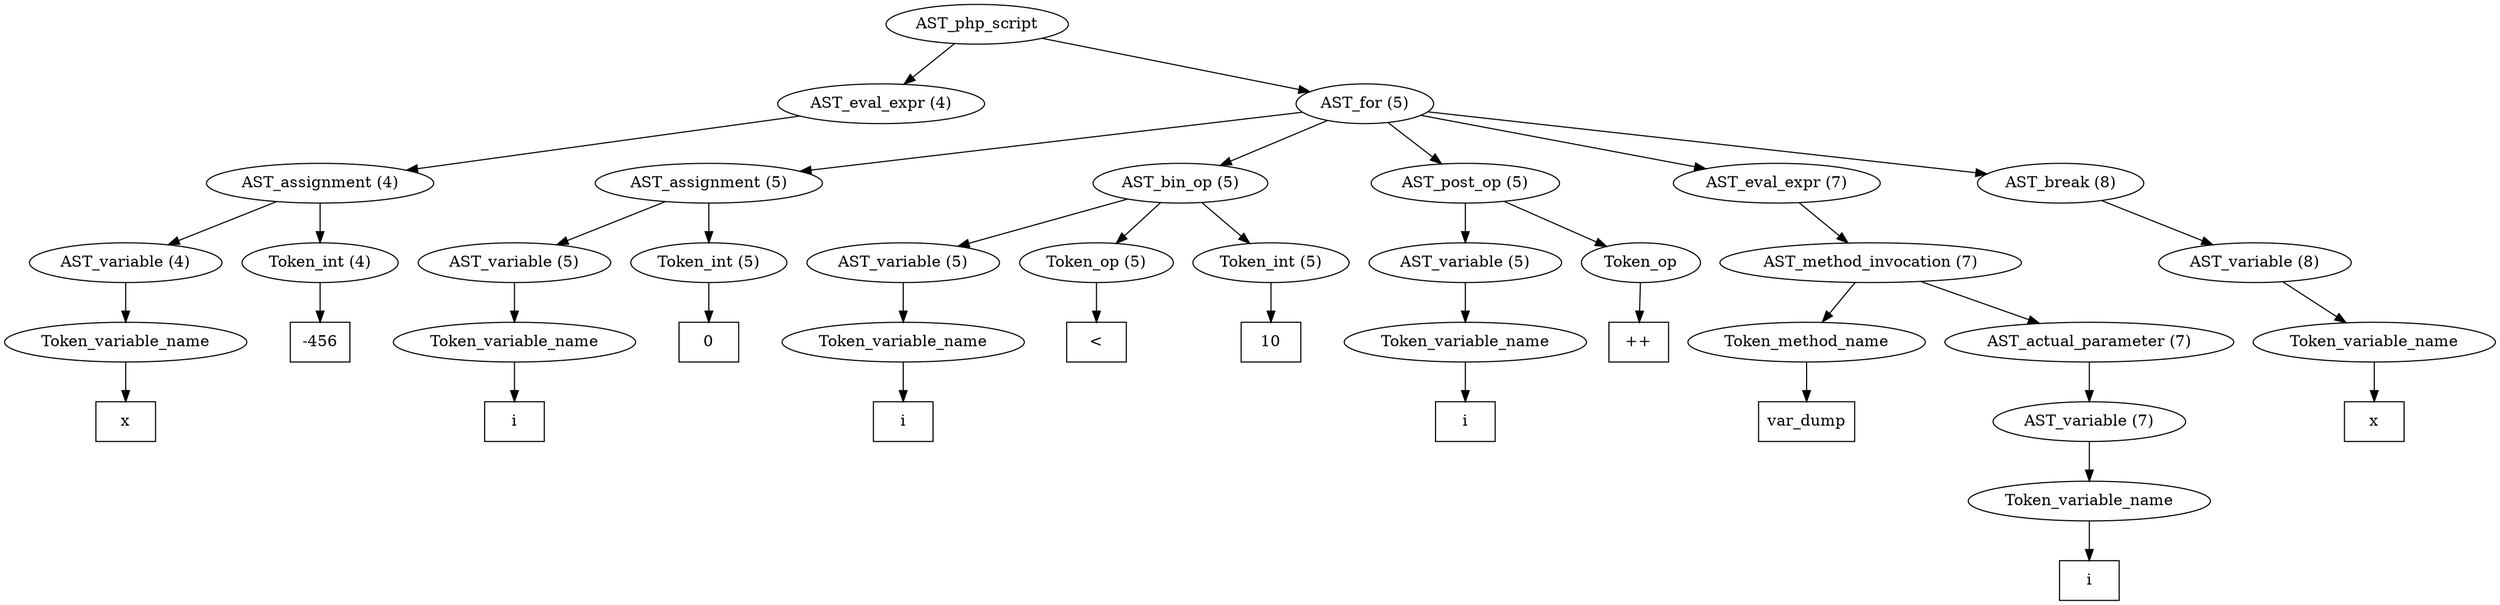 /*
 * AST in dot format generated by phc -- the PHP compiler
 */

digraph AST {
node_0 [label="AST_php_script"];
node_1 [label="AST_eval_expr (4)"];
node_2 [label="AST_assignment (4)"];
node_3 [label="AST_variable (4)"];
node_4 [label="Token_variable_name"];
node_5 [label="x", shape=box]
node_4 -> node_5;
node_3 -> node_4;
node_6 [label="Token_int (4)"];
node_7 [label="-456", shape=box]
node_6 -> node_7;
node_2 -> node_6;
node_2 -> node_3;
node_1 -> node_2;
node_8 [label="AST_for (5)"];
node_9 [label="AST_assignment (5)"];
node_10 [label="AST_variable (5)"];
node_11 [label="Token_variable_name"];
node_12 [label="i", shape=box]
node_11 -> node_12;
node_10 -> node_11;
node_13 [label="Token_int (5)"];
node_14 [label="0", shape=box]
node_13 -> node_14;
node_9 -> node_13;
node_9 -> node_10;
node_15 [label="AST_bin_op (5)"];
node_16 [label="AST_variable (5)"];
node_17 [label="Token_variable_name"];
node_18 [label="i", shape=box]
node_17 -> node_18;
node_16 -> node_17;
node_19 [label="Token_op (5)"];
node_20 [label="<", shape=box]
node_19 -> node_20;
node_21 [label="Token_int (5)"];
node_22 [label="10", shape=box]
node_21 -> node_22;
node_15 -> node_21;
node_15 -> node_19;
node_15 -> node_16;
node_23 [label="AST_post_op (5)"];
node_24 [label="AST_variable (5)"];
node_25 [label="Token_variable_name"];
node_26 [label="i", shape=box]
node_25 -> node_26;
node_24 -> node_25;
node_27 [label="Token_op"];
node_28 [label="++", shape=box]
node_27 -> node_28;
node_23 -> node_27;
node_23 -> node_24;
node_29 [label="AST_eval_expr (7)"];
node_30 [label="AST_method_invocation (7)"];
node_31 [label="Token_method_name"];
node_32 [label="var_dump", shape=box]
node_31 -> node_32;
node_33 [label="AST_actual_parameter (7)"];
node_34 [label="AST_variable (7)"];
node_35 [label="Token_variable_name"];
node_36 [label="i", shape=box]
node_35 -> node_36;
node_34 -> node_35;
node_33 -> node_34;
node_30 -> node_33;
node_30 -> node_31;
node_29 -> node_30;
node_37 [label="AST_break (8)"];
node_38 [label="AST_variable (8)"];
node_39 [label="Token_variable_name"];
node_40 [label="x", shape=box]
node_39 -> node_40;
node_38 -> node_39;
node_37 -> node_38;
node_8 -> node_37;
node_8 -> node_29;
node_8 -> node_23;
node_8 -> node_15;
node_8 -> node_9;
node_0 -> node_8;
node_0 -> node_1;
}

